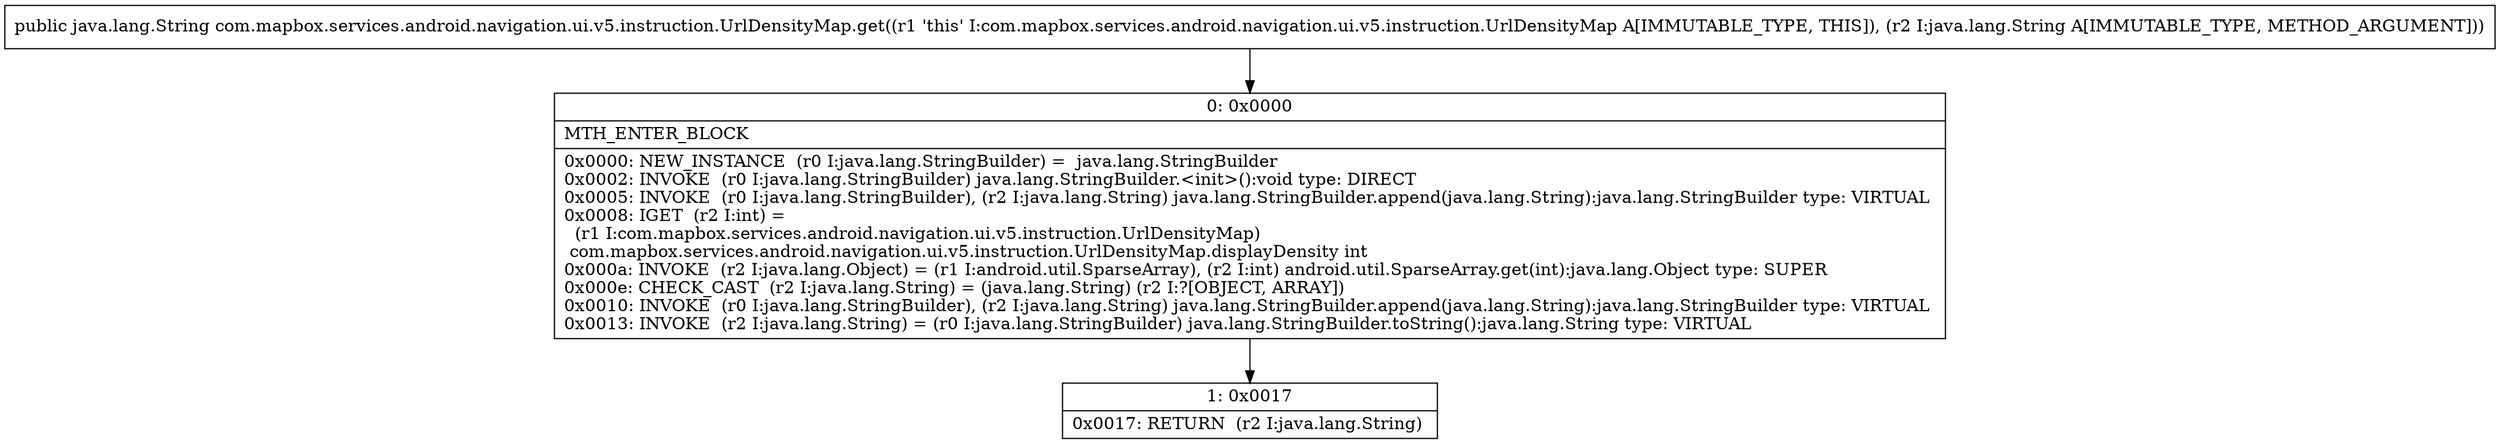 digraph "CFG forcom.mapbox.services.android.navigation.ui.v5.instruction.UrlDensityMap.get(Ljava\/lang\/String;)Ljava\/lang\/String;" {
Node_0 [shape=record,label="{0\:\ 0x0000|MTH_ENTER_BLOCK\l|0x0000: NEW_INSTANCE  (r0 I:java.lang.StringBuilder) =  java.lang.StringBuilder \l0x0002: INVOKE  (r0 I:java.lang.StringBuilder) java.lang.StringBuilder.\<init\>():void type: DIRECT \l0x0005: INVOKE  (r0 I:java.lang.StringBuilder), (r2 I:java.lang.String) java.lang.StringBuilder.append(java.lang.String):java.lang.StringBuilder type: VIRTUAL \l0x0008: IGET  (r2 I:int) = \l  (r1 I:com.mapbox.services.android.navigation.ui.v5.instruction.UrlDensityMap)\l com.mapbox.services.android.navigation.ui.v5.instruction.UrlDensityMap.displayDensity int \l0x000a: INVOKE  (r2 I:java.lang.Object) = (r1 I:android.util.SparseArray), (r2 I:int) android.util.SparseArray.get(int):java.lang.Object type: SUPER \l0x000e: CHECK_CAST  (r2 I:java.lang.String) = (java.lang.String) (r2 I:?[OBJECT, ARRAY]) \l0x0010: INVOKE  (r0 I:java.lang.StringBuilder), (r2 I:java.lang.String) java.lang.StringBuilder.append(java.lang.String):java.lang.StringBuilder type: VIRTUAL \l0x0013: INVOKE  (r2 I:java.lang.String) = (r0 I:java.lang.StringBuilder) java.lang.StringBuilder.toString():java.lang.String type: VIRTUAL \l}"];
Node_1 [shape=record,label="{1\:\ 0x0017|0x0017: RETURN  (r2 I:java.lang.String) \l}"];
MethodNode[shape=record,label="{public java.lang.String com.mapbox.services.android.navigation.ui.v5.instruction.UrlDensityMap.get((r1 'this' I:com.mapbox.services.android.navigation.ui.v5.instruction.UrlDensityMap A[IMMUTABLE_TYPE, THIS]), (r2 I:java.lang.String A[IMMUTABLE_TYPE, METHOD_ARGUMENT])) }"];
MethodNode -> Node_0;
Node_0 -> Node_1;
}

